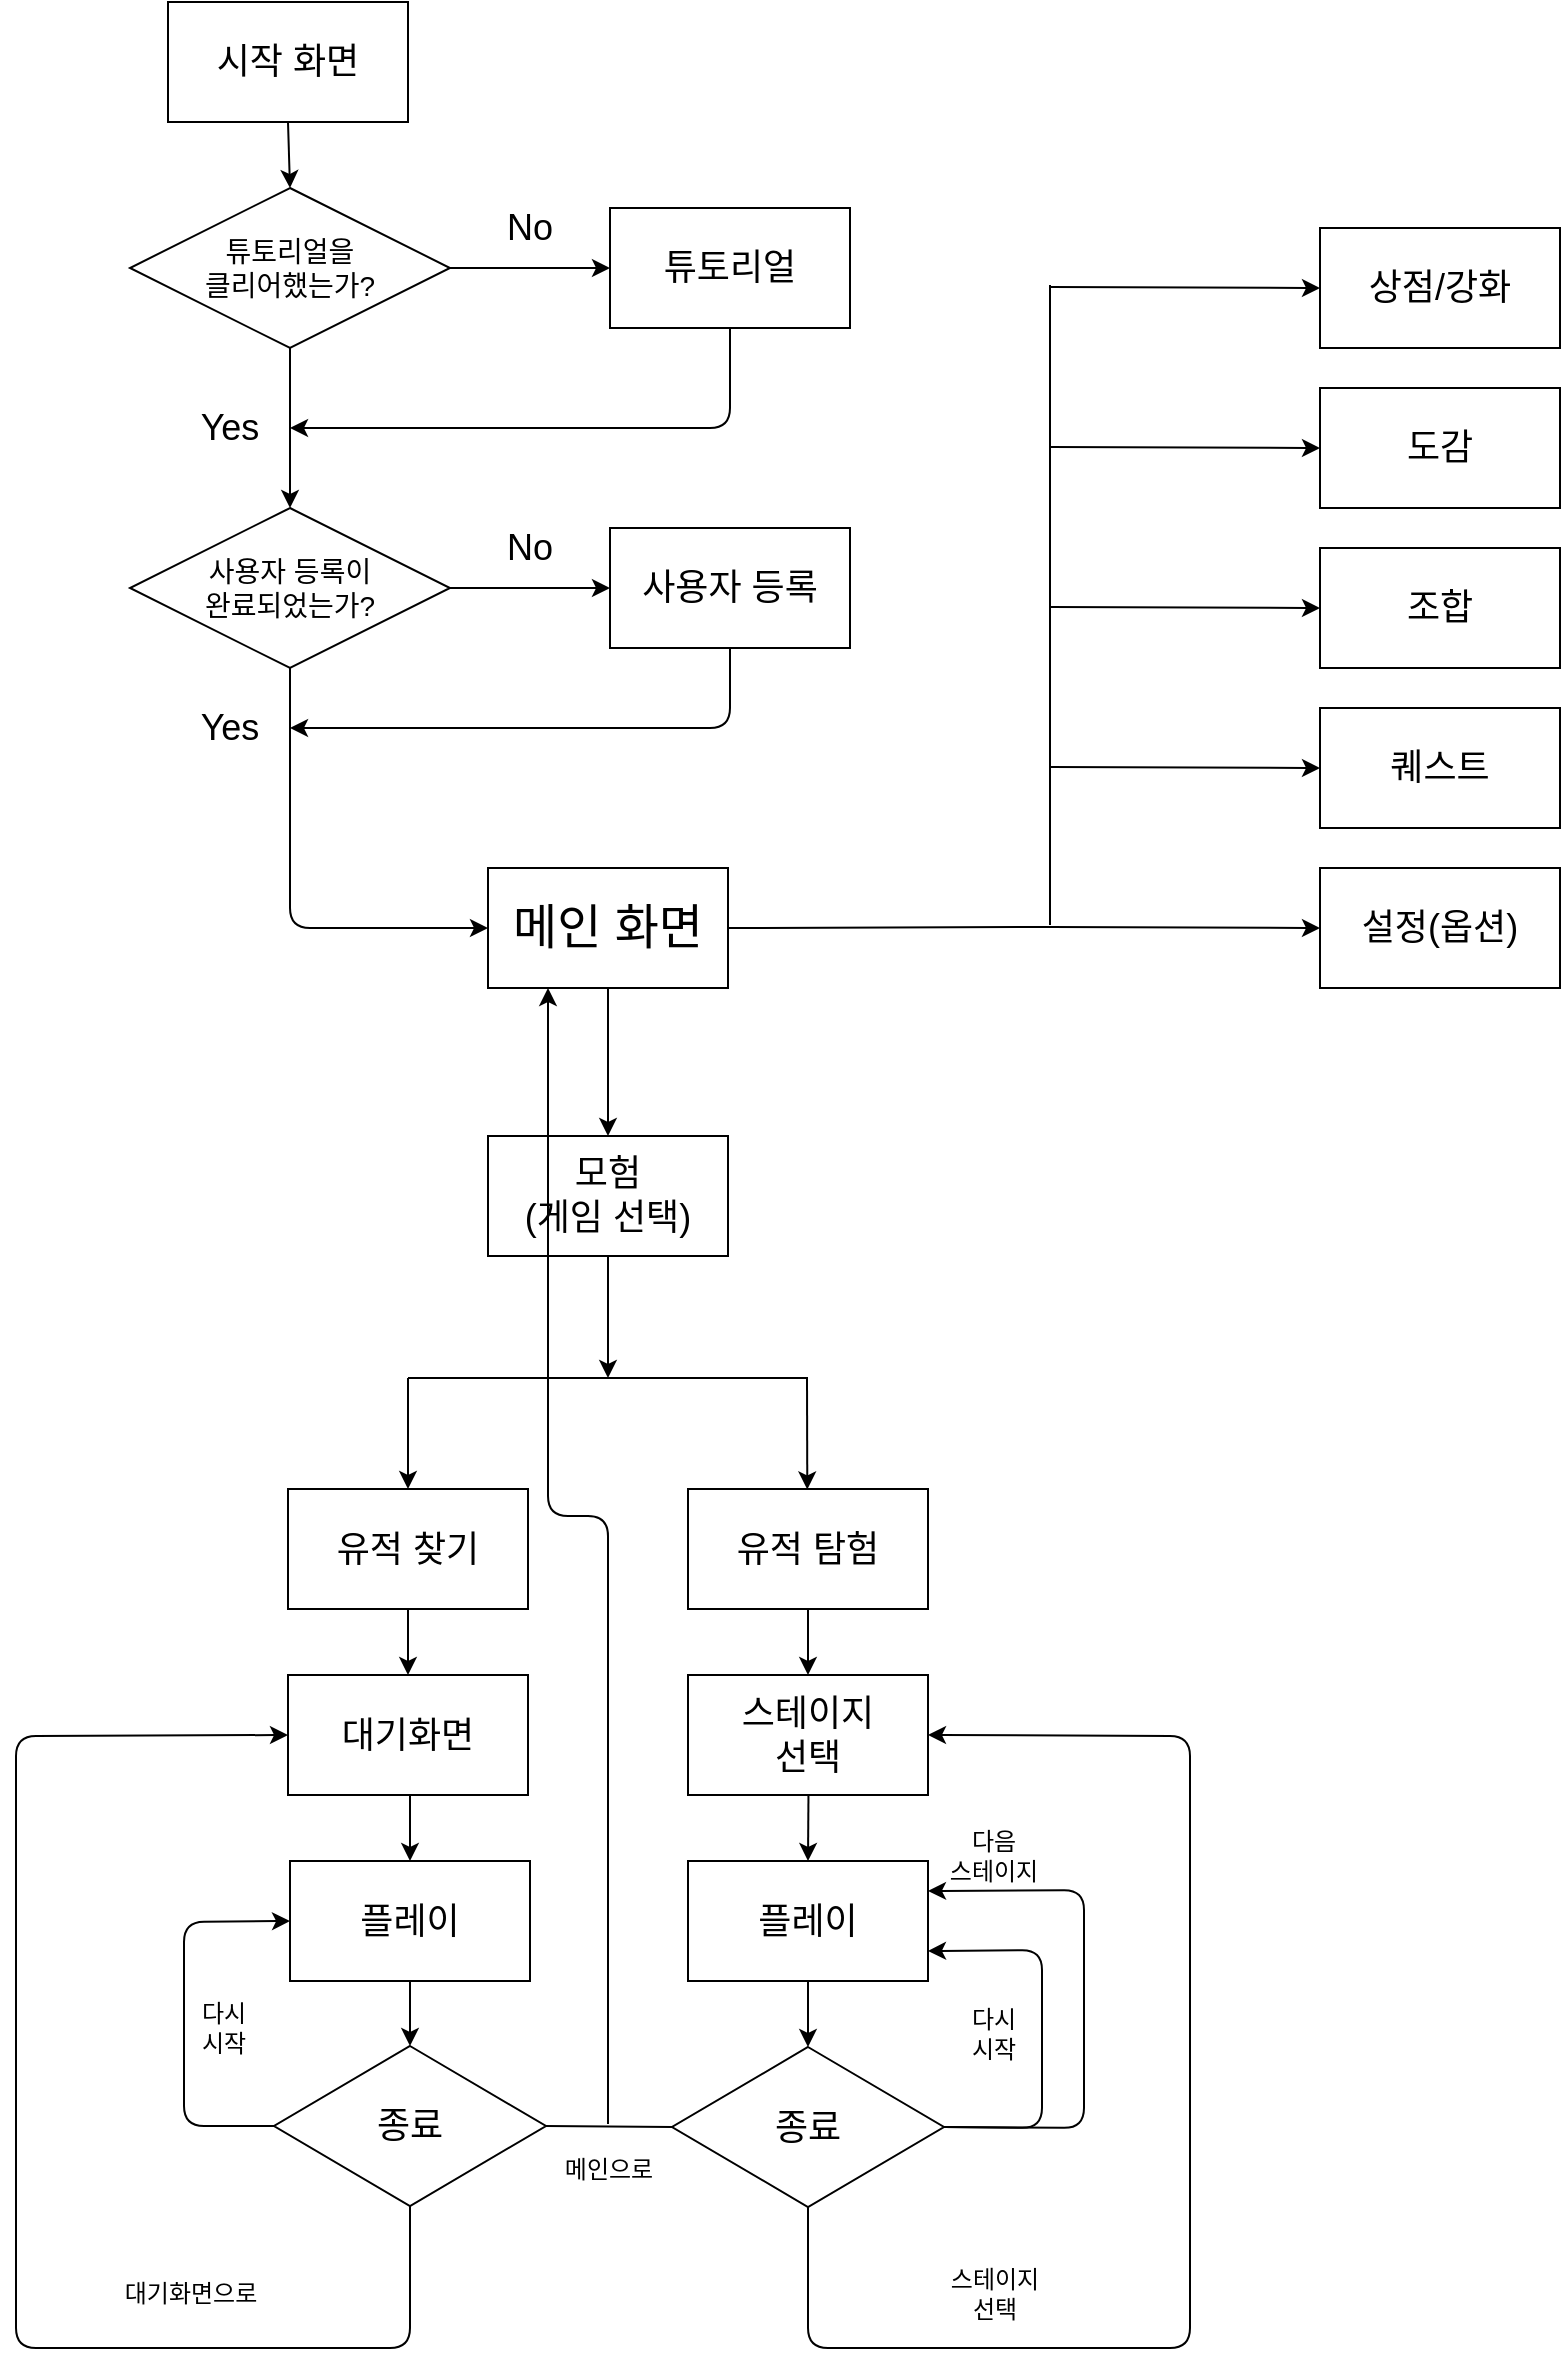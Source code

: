 <mxfile version="10.6.3" type="github"><diagram name="Page-1" id="edf60f1a-56cd-e834-aa8a-f176f3a09ee4"><mxGraphModel dx="971" dy="625" grid="0" gridSize="10" guides="1" tooltips="1" connect="1" arrows="1" fold="1" page="1" pageScale="1" pageWidth="1000" pageHeight="1500" background="#ffffff" math="0" shadow="0"><root><mxCell id="0"/><mxCell id="1" parent="0"/><mxCell id="Gc9QhGea8NeeS_bH-8tl-3" value="&lt;font style=&quot;font-size: 18px&quot;&gt;모험&lt;br&gt;(게임 선택)&lt;br&gt;&lt;/font&gt;" style="rounded=0;whiteSpace=wrap;html=1;" vertex="1" parent="1"><mxGeometry x="357" y="607" width="120" height="60" as="geometry"/></mxCell><mxCell id="-a4ElGShlZKuBSlE3AAH-1" value="&lt;font style=&quot;font-size: 18px&quot;&gt;시작 화면&lt;/font&gt;" style="rounded=0;whiteSpace=wrap;html=1;" parent="1" vertex="1"><mxGeometry x="197" y="40" width="120" height="60" as="geometry"/></mxCell><mxCell id="-a4ElGShlZKuBSlE3AAH-5" value="" style="edgeStyle=orthogonalEdgeStyle;rounded=0;orthogonalLoop=1;jettySize=auto;html=1;" parent="1" source="-a4ElGShlZKuBSlE3AAH-2" edge="1"><mxGeometry relative="1" as="geometry"><mxPoint x="258" y="293" as="targetPoint"/><Array as="points"><mxPoint x="258" y="263"/><mxPoint x="258" y="263"/></Array></mxGeometry></mxCell><mxCell id="-a4ElGShlZKuBSlE3AAH-7" value="" style="edgeStyle=orthogonalEdgeStyle;rounded=0;orthogonalLoop=1;jettySize=auto;html=1;" parent="1" source="-a4ElGShlZKuBSlE3AAH-2" edge="1"><mxGeometry relative="1" as="geometry"><mxPoint x="418" y="173" as="targetPoint"/></mxGeometry></mxCell><mxCell id="-a4ElGShlZKuBSlE3AAH-2" value="&lt;font&gt;&lt;font style=&quot;font-size: 14px&quot;&gt;튜토리얼을&lt;br&gt;클리어했는가?&lt;/font&gt;&lt;br&gt;&lt;/font&gt;" style="rhombus;whiteSpace=wrap;html=1;" parent="1" vertex="1"><mxGeometry x="178" y="133" width="160" height="80" as="geometry"/></mxCell><mxCell id="-a4ElGShlZKuBSlE3AAH-3" value="" style="endArrow=classic;html=1;exitX=0.5;exitY=1;exitDx=0;exitDy=0;entryX=0.5;entryY=0;entryDx=0;entryDy=0;" parent="1" source="-a4ElGShlZKuBSlE3AAH-1" target="-a4ElGShlZKuBSlE3AAH-2" edge="1"><mxGeometry width="50" height="50" relative="1" as="geometry"><mxPoint x="178" y="320" as="sourcePoint"/><mxPoint x="258" y="160" as="targetPoint"/></mxGeometry></mxCell><mxCell id="-a4ElGShlZKuBSlE3AAH-8" value="&lt;font style=&quot;font-size: 18px&quot;&gt;Yes&lt;/font&gt;" style="text;html=1;strokeColor=none;fillColor=none;align=center;verticalAlign=middle;whiteSpace=wrap;rounded=0;" parent="1" vertex="1"><mxGeometry x="208" y="243" width="40" height="20" as="geometry"/></mxCell><mxCell id="-a4ElGShlZKuBSlE3AAH-11" value="&lt;font style=&quot;font-size: 18px&quot;&gt;No&lt;/font&gt;" style="text;html=1;strokeColor=none;fillColor=none;align=center;verticalAlign=middle;whiteSpace=wrap;rounded=0;" parent="1" vertex="1"><mxGeometry x="358" y="143" width="40" height="20" as="geometry"/></mxCell><mxCell id="-a4ElGShlZKuBSlE3AAH-12" value="&lt;font style=&quot;font-size: 18px&quot;&gt;튜토리얼&lt;/font&gt;" style="rounded=0;whiteSpace=wrap;html=1;" parent="1" vertex="1"><mxGeometry x="418" y="143" width="120" height="60" as="geometry"/></mxCell><mxCell id="-a4ElGShlZKuBSlE3AAH-13" value="&lt;font style=&quot;font-size: 18px&quot;&gt;사용자 등록&lt;/font&gt;" style="rounded=0;whiteSpace=wrap;html=1;" parent="1" vertex="1"><mxGeometry x="418" y="303" width="120" height="60" as="geometry"/></mxCell><mxCell id="-a4ElGShlZKuBSlE3AAH-15" value="" style="endArrow=classic;html=1;exitX=0.5;exitY=1;exitDx=0;exitDy=0;" parent="1" source="-a4ElGShlZKuBSlE3AAH-12" edge="1"><mxGeometry width="50" height="50" relative="1" as="geometry"><mxPoint x="178" y="423" as="sourcePoint"/><mxPoint x="258" y="253" as="targetPoint"/><Array as="points"><mxPoint x="478" y="253"/></Array></mxGeometry></mxCell><mxCell id="-a4ElGShlZKuBSlE3AAH-16" value="&lt;font&gt;&lt;font style=&quot;font-size: 14px&quot;&gt;사용자 등록이&lt;br&gt;완료되었는가?&lt;/font&gt;&lt;br&gt;&lt;/font&gt;" style="rhombus;whiteSpace=wrap;html=1;" parent="1" vertex="1"><mxGeometry x="178" y="293" width="160" height="80" as="geometry"/></mxCell><mxCell id="-a4ElGShlZKuBSlE3AAH-18" value="&lt;font style=&quot;font-size: 24px&quot;&gt;메인 화면&lt;/font&gt;" style="rounded=0;whiteSpace=wrap;html=1;" parent="1" vertex="1"><mxGeometry x="357" y="473" width="120" height="60" as="geometry"/></mxCell><mxCell id="-a4ElGShlZKuBSlE3AAH-19" value="" style="endArrow=classic;html=1;entryX=0;entryY=0.5;entryDx=0;entryDy=0;exitX=0.5;exitY=1;exitDx=0;exitDy=0;" parent="1" source="-a4ElGShlZKuBSlE3AAH-16" target="-a4ElGShlZKuBSlE3AAH-18" edge="1"><mxGeometry width="50" height="50" relative="1" as="geometry"><mxPoint x="178" y="573" as="sourcePoint"/><mxPoint x="228" y="523" as="targetPoint"/><Array as="points"><mxPoint x="258" y="503"/></Array></mxGeometry></mxCell><mxCell id="-a4ElGShlZKuBSlE3AAH-20" value="" style="edgeStyle=orthogonalEdgeStyle;rounded=0;orthogonalLoop=1;jettySize=auto;html=1;" parent="1" edge="1"><mxGeometry relative="1" as="geometry"><mxPoint x="338" y="333" as="sourcePoint"/><mxPoint x="418" y="333" as="targetPoint"/></mxGeometry></mxCell><mxCell id="-a4ElGShlZKuBSlE3AAH-21" value="&lt;font style=&quot;font-size: 18px&quot;&gt;Yes&lt;/font&gt;" style="text;html=1;strokeColor=none;fillColor=none;align=center;verticalAlign=middle;whiteSpace=wrap;rounded=0;" parent="1" vertex="1"><mxGeometry x="208" y="393" width="40" height="20" as="geometry"/></mxCell><mxCell id="-a4ElGShlZKuBSlE3AAH-22" value="&lt;font style=&quot;font-size: 18px&quot;&gt;No&lt;/font&gt;" style="text;html=1;strokeColor=none;fillColor=none;align=center;verticalAlign=middle;whiteSpace=wrap;rounded=0;" parent="1" vertex="1"><mxGeometry x="358" y="303" width="40" height="20" as="geometry"/></mxCell><mxCell id="-a4ElGShlZKuBSlE3AAH-24" value="" style="endArrow=classic;html=1;exitX=0.5;exitY=1;exitDx=0;exitDy=0;" parent="1" source="-a4ElGShlZKuBSlE3AAH-13" edge="1"><mxGeometry width="50" height="50" relative="1" as="geometry"><mxPoint x="488" y="368" as="sourcePoint"/><mxPoint x="258" y="403" as="targetPoint"/><Array as="points"><mxPoint x="478" y="403"/></Array></mxGeometry></mxCell><mxCell id="-a4ElGShlZKuBSlE3AAH-25" value="" style="endArrow=none;html=1;entryX=1;entryY=0.5;entryDx=0;entryDy=0;" parent="1" target="-a4ElGShlZKuBSlE3AAH-18" edge="1"><mxGeometry width="50" height="50" relative="1" as="geometry"><mxPoint x="638" y="502.5" as="sourcePoint"/><mxPoint x="228" y="558.5" as="targetPoint"/></mxGeometry></mxCell><mxCell id="-a4ElGShlZKuBSlE3AAH-26" value="" style="endArrow=none;html=1;" parent="1" edge="1"><mxGeometry width="50" height="50" relative="1" as="geometry"><mxPoint x="638" y="501.5" as="sourcePoint"/><mxPoint x="638" y="181.5" as="targetPoint"/></mxGeometry></mxCell><mxCell id="-a4ElGShlZKuBSlE3AAH-27" value="" style="endArrow=classic;html=1;entryX=0;entryY=0.5;entryDx=0;entryDy=0;" parent="1" target="-a4ElGShlZKuBSlE3AAH-28" edge="1"><mxGeometry width="50" height="50" relative="1" as="geometry"><mxPoint x="638" y="182.5" as="sourcePoint"/><mxPoint x="688" y="142.5" as="targetPoint"/></mxGeometry></mxCell><mxCell id="-a4ElGShlZKuBSlE3AAH-28" value="&lt;font style=&quot;font-size: 18px&quot;&gt;상점/강화&lt;/font&gt;" style="rounded=0;whiteSpace=wrap;html=1;" parent="1" vertex="1"><mxGeometry x="773.0" y="153" width="120" height="60" as="geometry"/></mxCell><mxCell id="-a4ElGShlZKuBSlE3AAH-33" value="" style="endArrow=classic;html=1;entryX=0;entryY=0.5;entryDx=0;entryDy=0;" parent="1" target="-a4ElGShlZKuBSlE3AAH-34" edge="1"><mxGeometry width="50" height="50" relative="1" as="geometry"><mxPoint x="638.0" y="262.5" as="sourcePoint"/><mxPoint x="688" y="222.5" as="targetPoint"/></mxGeometry></mxCell><mxCell id="-a4ElGShlZKuBSlE3AAH-34" value="&lt;font style=&quot;font-size: 18px&quot;&gt;도감&lt;/font&gt;" style="rounded=0;whiteSpace=wrap;html=1;" parent="1" vertex="1"><mxGeometry x="773.0" y="233" width="120" height="60" as="geometry"/></mxCell><mxCell id="-a4ElGShlZKuBSlE3AAH-35" value="" style="endArrow=classic;html=1;entryX=0;entryY=0.5;entryDx=0;entryDy=0;" parent="1" target="-a4ElGShlZKuBSlE3AAH-36" edge="1"><mxGeometry width="50" height="50" relative="1" as="geometry"><mxPoint x="638.0" y="342.5" as="sourcePoint"/><mxPoint x="688" y="302.5" as="targetPoint"/></mxGeometry></mxCell><mxCell id="-a4ElGShlZKuBSlE3AAH-36" value="&lt;font style=&quot;font-size: 18px&quot;&gt;조합&lt;/font&gt;" style="rounded=0;whiteSpace=wrap;html=1;" parent="1" vertex="1"><mxGeometry x="773.0" y="313" width="120" height="60" as="geometry"/></mxCell><mxCell id="-a4ElGShlZKuBSlE3AAH-39" value="" style="endArrow=classic;html=1;entryX=0;entryY=0.5;entryDx=0;entryDy=0;" parent="1" target="-a4ElGShlZKuBSlE3AAH-40" edge="1"><mxGeometry width="50" height="50" relative="1" as="geometry"><mxPoint x="638.0" y="422.5" as="sourcePoint"/><mxPoint x="688" y="382.5" as="targetPoint"/></mxGeometry></mxCell><mxCell id="-a4ElGShlZKuBSlE3AAH-40" value="&lt;font style=&quot;font-size: 18px&quot;&gt;퀘스트&lt;/font&gt;" style="rounded=0;whiteSpace=wrap;html=1;" parent="1" vertex="1"><mxGeometry x="773.0" y="393" width="120" height="60" as="geometry"/></mxCell><mxCell id="-a4ElGShlZKuBSlE3AAH-43" value="" style="endArrow=classic;html=1;entryX=0;entryY=0.5;entryDx=0;entryDy=0;" parent="1" target="-a4ElGShlZKuBSlE3AAH-44" edge="1"><mxGeometry width="50" height="50" relative="1" as="geometry"><mxPoint x="638.0" y="502.5" as="sourcePoint"/><mxPoint x="688" y="462.5" as="targetPoint"/></mxGeometry></mxCell><mxCell id="-a4ElGShlZKuBSlE3AAH-44" value="&lt;font style=&quot;font-size: 18px&quot;&gt;설정(옵션)&lt;/font&gt;" style="rounded=0;whiteSpace=wrap;html=1;" parent="1" vertex="1"><mxGeometry x="773.0" y="473" width="120" height="60" as="geometry"/></mxCell><mxCell id="-a4ElGShlZKuBSlE3AAH-46" value="" style="endArrow=none;html=1;" parent="1" edge="1"><mxGeometry width="50" height="50" relative="1" as="geometry"><mxPoint x="317" y="728" as="sourcePoint"/><mxPoint x="517" y="728" as="targetPoint"/></mxGeometry></mxCell><mxCell id="-a4ElGShlZKuBSlE3AAH-49" value="&lt;font style=&quot;font-size: 18px&quot;&gt;유적 찾기&lt;/font&gt;" style="rounded=0;whiteSpace=wrap;html=1;" parent="1" vertex="1"><mxGeometry x="257" y="783.5" width="120" height="60" as="geometry"/></mxCell><mxCell id="-a4ElGShlZKuBSlE3AAH-50" value="&lt;font style=&quot;font-size: 18px&quot;&gt;유적 탐험&lt;/font&gt;" style="rounded=0;whiteSpace=wrap;html=1;" parent="1" vertex="1"><mxGeometry x="457" y="783.5" width="120" height="60" as="geometry"/></mxCell><mxCell id="-a4ElGShlZKuBSlE3AAH-51" value="&lt;font style=&quot;font-size: 18px&quot;&gt;스테이지&lt;br&gt;선택&lt;/font&gt;&lt;br&gt;" style="rounded=0;whiteSpace=wrap;html=1;" parent="1" vertex="1"><mxGeometry x="457" y="876.5" width="120" height="60" as="geometry"/></mxCell><mxCell id="-a4ElGShlZKuBSlE3AAH-52" value="" style="endArrow=classic;html=1;entryX=0.5;entryY=0;entryDx=0;entryDy=0;" parent="1" target="-a4ElGShlZKuBSlE3AAH-49" edge="1"><mxGeometry width="50" height="50" relative="1" as="geometry"><mxPoint x="317" y="728" as="sourcePoint"/><mxPoint x="228" y="945" as="targetPoint"/><Array as="points"><mxPoint x="317" y="728"/></Array></mxGeometry></mxCell><mxCell id="-a4ElGShlZKuBSlE3AAH-53" value="" style="endArrow=classic;html=1;entryX=0.5;entryY=0;entryDx=0;entryDy=0;" parent="1" edge="1"><mxGeometry width="50" height="50" relative="1" as="geometry"><mxPoint x="516.5" y="728" as="sourcePoint"/><mxPoint x="516.643" y="783.714" as="targetPoint"/><Array as="points"><mxPoint x="516.5" y="728"/></Array></mxGeometry></mxCell><mxCell id="-a4ElGShlZKuBSlE3AAH-54" value="" style="endArrow=classic;html=1;exitX=0.5;exitY=1;exitDx=0;exitDy=0;entryX=0.5;entryY=0;entryDx=0;entryDy=0;" parent="1" source="-a4ElGShlZKuBSlE3AAH-50" target="-a4ElGShlZKuBSlE3AAH-51" edge="1"><mxGeometry width="50" height="50" relative="1" as="geometry"><mxPoint x="208" y="995" as="sourcePoint"/><mxPoint x="258" y="945" as="targetPoint"/></mxGeometry></mxCell><mxCell id="-a4ElGShlZKuBSlE3AAH-55" value="&lt;font style=&quot;font-size: 18px&quot;&gt;대기화면&lt;/font&gt;" style="rounded=0;whiteSpace=wrap;html=1;" parent="1" vertex="1"><mxGeometry x="257" y="876.5" width="120" height="60" as="geometry"/></mxCell><mxCell id="-a4ElGShlZKuBSlE3AAH-56" value="" style="endArrow=classic;html=1;entryX=0.5;entryY=0;entryDx=0;entryDy=0;" parent="1" target="-a4ElGShlZKuBSlE3AAH-55" edge="1"><mxGeometry width="50" height="50" relative="1" as="geometry"><mxPoint x="317" y="843.5" as="sourcePoint"/><mxPoint x="228" y="1060.5" as="targetPoint"/><Array as="points"><mxPoint x="317" y="843.5"/></Array></mxGeometry></mxCell><mxCell id="-a4ElGShlZKuBSlE3AAH-59" value="&lt;font style=&quot;font-size: 18px&quot;&gt;플레이&lt;br&gt;&lt;/font&gt;" style="rounded=0;whiteSpace=wrap;html=1;" parent="1" vertex="1"><mxGeometry x="258" y="969.5" width="120" height="60" as="geometry"/></mxCell><mxCell id="-a4ElGShlZKuBSlE3AAH-60" value="" style="endArrow=classic;html=1;entryX=0.5;entryY=0;entryDx=0;entryDy=0;" parent="1" target="-a4ElGShlZKuBSlE3AAH-59" edge="1"><mxGeometry width="50" height="50" relative="1" as="geometry"><mxPoint x="318" y="936.5" as="sourcePoint"/><mxPoint x="229" y="1153.5" as="targetPoint"/><Array as="points"><mxPoint x="318" y="936.5"/></Array></mxGeometry></mxCell><mxCell id="-a4ElGShlZKuBSlE3AAH-62" value="&lt;span style=&quot;font-size: 18px&quot;&gt;플레이&lt;/span&gt;&lt;br&gt;" style="rounded=0;whiteSpace=wrap;html=1;" parent="1" vertex="1"><mxGeometry x="457" y="969.5" width="120" height="60" as="geometry"/></mxCell><mxCell id="-a4ElGShlZKuBSlE3AAH-63" value="" style="endArrow=classic;html=1;exitX=0.5;exitY=1;exitDx=0;exitDy=0;entryX=0.5;entryY=0;entryDx=0;entryDy=0;" parent="1" target="-a4ElGShlZKuBSlE3AAH-62" edge="1"><mxGeometry width="50" height="50" relative="1" as="geometry"><mxPoint x="517.235" y="936.529" as="sourcePoint"/><mxPoint x="258" y="1038" as="targetPoint"/></mxGeometry></mxCell><mxCell id="-a4ElGShlZKuBSlE3AAH-64" value="&lt;font style=&quot;font-size: 18px&quot;&gt;종료&lt;/font&gt;" style="rhombus;whiteSpace=wrap;html=1;" parent="1" vertex="1"><mxGeometry x="449" y="1062.5" width="136" height="80" as="geometry"/></mxCell><mxCell id="-a4ElGShlZKuBSlE3AAH-65" value="" style="endArrow=classic;html=1;exitX=0.5;exitY=1;exitDx=0;exitDy=0;entryX=0.5;entryY=0;entryDx=0;entryDy=0;" parent="1" source="-a4ElGShlZKuBSlE3AAH-62" target="-a4ElGShlZKuBSlE3AAH-64" edge="1"><mxGeometry width="50" height="50" relative="1" as="geometry"><mxPoint x="551" y="1047" as="sourcePoint"/><mxPoint x="533" y="1056" as="targetPoint"/></mxGeometry></mxCell><mxCell id="-a4ElGShlZKuBSlE3AAH-67" value="&lt;font style=&quot;font-size: 18px&quot;&gt;종료&lt;/font&gt;" style="rhombus;whiteSpace=wrap;html=1;" parent="1" vertex="1"><mxGeometry x="250" y="1062" width="136" height="80" as="geometry"/></mxCell><mxCell id="-a4ElGShlZKuBSlE3AAH-68" value="" style="endArrow=classic;html=1;exitX=0.5;exitY=1;exitDx=0;exitDy=0;entryX=0.5;entryY=0;entryDx=0;entryDy=0;" parent="1" target="-a4ElGShlZKuBSlE3AAH-67" edge="1"><mxGeometry width="50" height="50" relative="1" as="geometry"><mxPoint x="318" y="1029.5" as="sourcePoint"/><mxPoint x="334" y="1055.5" as="targetPoint"/></mxGeometry></mxCell><mxCell id="-a4ElGShlZKuBSlE3AAH-69" value="" style="endArrow=classic;html=1;exitX=0.5;exitY=1;exitDx=0;exitDy=0;entryX=1;entryY=0.5;entryDx=0;entryDy=0;" parent="1" source="-a4ElGShlZKuBSlE3AAH-64" target="-a4ElGShlZKuBSlE3AAH-51" edge="1"><mxGeometry width="50" height="50" relative="1" as="geometry"><mxPoint x="178" y="1213" as="sourcePoint"/><mxPoint x="708" y="876" as="targetPoint"/><Array as="points"><mxPoint x="517" y="1213"/><mxPoint x="708" y="1213"/><mxPoint x="708" y="907"/></Array></mxGeometry></mxCell><mxCell id="-a4ElGShlZKuBSlE3AAH-70" value="" style="endArrow=classic;html=1;exitX=1;exitY=0.5;exitDx=0;exitDy=0;entryX=1;entryY=0.75;entryDx=0;entryDy=0;" parent="1" source="-a4ElGShlZKuBSlE3AAH-64" target="-a4ElGShlZKuBSlE3AAH-62" edge="1"><mxGeometry width="50" height="50" relative="1" as="geometry"><mxPoint x="178" y="1292" as="sourcePoint"/><mxPoint x="228" y="1242" as="targetPoint"/><Array as="points"><mxPoint x="634" y="1103"/><mxPoint x="634" y="1014"/></Array></mxGeometry></mxCell><mxCell id="-a4ElGShlZKuBSlE3AAH-72" value="" style="endArrow=classic;html=1;exitX=0.5;exitY=1;exitDx=0;exitDy=0;entryX=0;entryY=0.5;entryDx=0;entryDy=0;" parent="1" source="-a4ElGShlZKuBSlE3AAH-67" target="-a4ElGShlZKuBSlE3AAH-55" edge="1"><mxGeometry width="50" height="50" relative="1" as="geometry"><mxPoint x="37" y="1112.5" as="sourcePoint"/><mxPoint x="97" y="876.5" as="targetPoint"/><Array as="points"><mxPoint x="318" y="1213"/><mxPoint x="121" y="1213"/><mxPoint x="121" y="907"/></Array></mxGeometry></mxCell><mxCell id="-a4ElGShlZKuBSlE3AAH-73" value="" style="endArrow=classic;html=1;exitX=0;exitY=0.5;exitDx=0;exitDy=0;entryX=0;entryY=0.5;entryDx=0;entryDy=0;" parent="1" source="-a4ElGShlZKuBSlE3AAH-67" target="-a4ElGShlZKuBSlE3AAH-59" edge="1"><mxGeometry width="50" height="50" relative="1" as="geometry"><mxPoint x="129" y="1081" as="sourcePoint"/><mxPoint x="121" y="978" as="targetPoint"/><Array as="points"><mxPoint x="205" y="1102"/><mxPoint x="205" y="1000"/></Array></mxGeometry></mxCell><mxCell id="-a4ElGShlZKuBSlE3AAH-74" value="" style="endArrow=none;html=1;entryX=0;entryY=0.5;entryDx=0;entryDy=0;exitX=1;exitY=0.5;exitDx=0;exitDy=0;" parent="1" source="-a4ElGShlZKuBSlE3AAH-67" target="-a4ElGShlZKuBSlE3AAH-64" edge="1"><mxGeometry width="50" height="50" relative="1" as="geometry"><mxPoint x="114" y="1292" as="sourcePoint"/><mxPoint x="164" y="1242" as="targetPoint"/></mxGeometry></mxCell><mxCell id="-a4ElGShlZKuBSlE3AAH-75" value="" style="endArrow=classic;html=1;entryX=0.25;entryY=1;entryDx=0;entryDy=0;" parent="1" target="-a4ElGShlZKuBSlE3AAH-18" edge="1"><mxGeometry width="50" height="50" relative="1" as="geometry"><mxPoint x="417" y="1101" as="sourcePoint"/><mxPoint x="387" y="551" as="targetPoint"/><Array as="points"><mxPoint x="417" y="797"/><mxPoint x="387" y="797"/></Array></mxGeometry></mxCell><mxCell id="-a4ElGShlZKuBSlE3AAH-76" value="다시&lt;br&gt;시작&lt;br&gt;" style="text;html=1;strokeColor=none;fillColor=none;align=center;verticalAlign=middle;whiteSpace=wrap;rounded=0;" parent="1" vertex="1"><mxGeometry x="204.5" y="1042.5" width="40" height="20" as="geometry"/></mxCell><mxCell id="-a4ElGShlZKuBSlE3AAH-77" value="다시&lt;br&gt;시작&lt;br&gt;" style="text;html=1;strokeColor=none;fillColor=none;align=center;verticalAlign=middle;whiteSpace=wrap;rounded=0;" parent="1" vertex="1"><mxGeometry x="590" y="1046" width="40" height="20" as="geometry"/></mxCell><mxCell id="-a4ElGShlZKuBSlE3AAH-78" value="스테이지&lt;br&gt;선택&lt;br&gt;" style="text;html=1;strokeColor=none;fillColor=none;align=center;verticalAlign=middle;whiteSpace=wrap;rounded=0;" parent="1" vertex="1"><mxGeometry x="556.5" y="1172.5" width="107" height="26" as="geometry"/></mxCell><mxCell id="-a4ElGShlZKuBSlE3AAH-79" value="대기화면으로&lt;br&gt;" style="text;html=1;strokeColor=none;fillColor=none;align=center;verticalAlign=middle;whiteSpace=wrap;rounded=0;" parent="1" vertex="1"><mxGeometry x="154.5" y="1172.5" width="107" height="26" as="geometry"/></mxCell><mxCell id="-a4ElGShlZKuBSlE3AAH-80" value="메인으로&lt;br&gt;" style="text;html=1;strokeColor=none;fillColor=none;align=center;verticalAlign=middle;whiteSpace=wrap;rounded=0;" parent="1" vertex="1"><mxGeometry x="363.5" y="1110.5" width="107" height="26" as="geometry"/></mxCell><mxCell id="-a4ElGShlZKuBSlE3AAH-81" value="" style="endArrow=classic;html=1;exitX=1;exitY=0.5;exitDx=0;exitDy=0;entryX=1;entryY=0.25;entryDx=0;entryDy=0;" parent="1" source="-a4ElGShlZKuBSlE3AAH-64" target="-a4ElGShlZKuBSlE3AAH-62" edge="1"><mxGeometry width="50" height="50" relative="1" as="geometry"><mxPoint x="376" y="1291" as="sourcePoint"/><mxPoint x="655" y="974" as="targetPoint"/><Array as="points"><mxPoint x="655" y="1103"/><mxPoint x="655" y="984"/></Array></mxGeometry></mxCell><mxCell id="-a4ElGShlZKuBSlE3AAH-84" value="다음&lt;br&gt;스테이지&lt;br&gt;" style="text;html=1;strokeColor=none;fillColor=none;align=center;verticalAlign=middle;whiteSpace=wrap;rounded=0;" parent="1" vertex="1"><mxGeometry x="581" y="957" width="58" height="20" as="geometry"/></mxCell><mxCell id="Gc9QhGea8NeeS_bH-8tl-4" value="" style="endArrow=classic;html=1;exitX=0.5;exitY=1;exitDx=0;exitDy=0;entryX=0.5;entryY=0;entryDx=0;entryDy=0;" edge="1" parent="1" source="-a4ElGShlZKuBSlE3AAH-18" target="Gc9QhGea8NeeS_bH-8tl-3"><mxGeometry width="50" height="50" relative="1" as="geometry"><mxPoint x="581" y="872.5" as="sourcePoint"/><mxPoint x="631" y="822.5" as="targetPoint"/></mxGeometry></mxCell><mxCell id="Gc9QhGea8NeeS_bH-8tl-5" value="" style="endArrow=classic;html=1;exitX=0.5;exitY=1;exitDx=0;exitDy=0;" edge="1" parent="1" source="Gc9QhGea8NeeS_bH-8tl-3"><mxGeometry width="50" height="50" relative="1" as="geometry"><mxPoint x="432" y="674" as="sourcePoint"/><mxPoint x="417" y="728" as="targetPoint"/></mxGeometry></mxCell></root></mxGraphModel></diagram></mxfile>